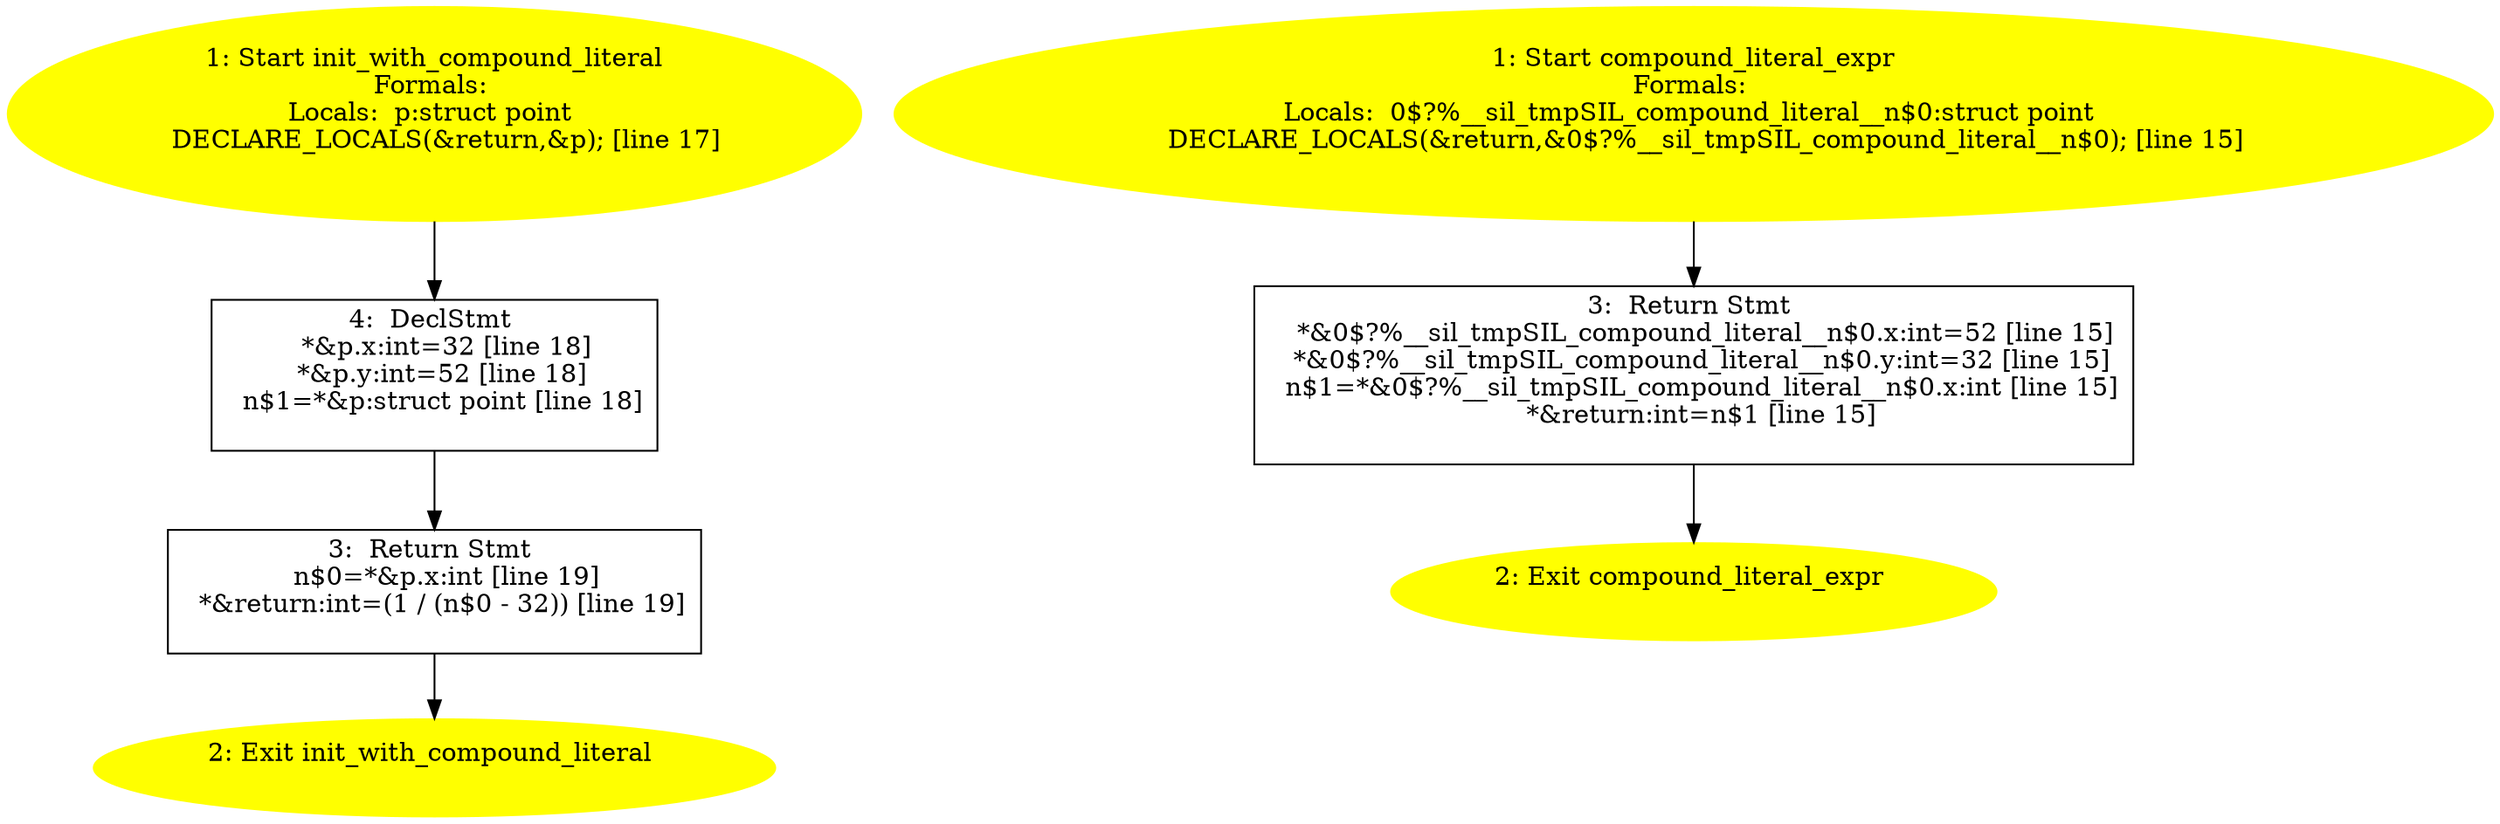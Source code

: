 /* @generated */
digraph iCFG {
"init_with_compound_literal.745ef6cf3c32f7f18974c2c4fc6a8c9c_4" [label="4:  DeclStmt \n   *&p.x:int=32 [line 18]\n  *&p.y:int=52 [line 18]\n  n$1=*&p:struct point [line 18]\n " shape="box"]
	

	 "init_with_compound_literal.745ef6cf3c32f7f18974c2c4fc6a8c9c_4" -> "init_with_compound_literal.745ef6cf3c32f7f18974c2c4fc6a8c9c_3" ;
"init_with_compound_literal.745ef6cf3c32f7f18974c2c4fc6a8c9c_3" [label="3:  Return Stmt \n   n$0=*&p.x:int [line 19]\n  *&return:int=(1 / (n$0 - 32)) [line 19]\n " shape="box"]
	

	 "init_with_compound_literal.745ef6cf3c32f7f18974c2c4fc6a8c9c_3" -> "init_with_compound_literal.745ef6cf3c32f7f18974c2c4fc6a8c9c_2" ;
"init_with_compound_literal.745ef6cf3c32f7f18974c2c4fc6a8c9c_2" [label="2: Exit init_with_compound_literal \n  " color=yellow style=filled]
	

"init_with_compound_literal.745ef6cf3c32f7f18974c2c4fc6a8c9c_1" [label="1: Start init_with_compound_literal\nFormals: \nLocals:  p:struct point \n   DECLARE_LOCALS(&return,&p); [line 17]\n " color=yellow style=filled]
	

	 "init_with_compound_literal.745ef6cf3c32f7f18974c2c4fc6a8c9c_1" -> "init_with_compound_literal.745ef6cf3c32f7f18974c2c4fc6a8c9c_4" ;
"compound_literal_expr.137fbe19f590ba2423c07134917ec888_3" [label="3:  Return Stmt \n   *&0$?%__sil_tmpSIL_compound_literal__n$0.x:int=52 [line 15]\n  *&0$?%__sil_tmpSIL_compound_literal__n$0.y:int=32 [line 15]\n  n$1=*&0$?%__sil_tmpSIL_compound_literal__n$0.x:int [line 15]\n  *&return:int=n$1 [line 15]\n " shape="box"]
	

	 "compound_literal_expr.137fbe19f590ba2423c07134917ec888_3" -> "compound_literal_expr.137fbe19f590ba2423c07134917ec888_2" ;
"compound_literal_expr.137fbe19f590ba2423c07134917ec888_2" [label="2: Exit compound_literal_expr \n  " color=yellow style=filled]
	

"compound_literal_expr.137fbe19f590ba2423c07134917ec888_1" [label="1: Start compound_literal_expr\nFormals: \nLocals:  0$?%__sil_tmpSIL_compound_literal__n$0:struct point \n   DECLARE_LOCALS(&return,&0$?%__sil_tmpSIL_compound_literal__n$0); [line 15]\n " color=yellow style=filled]
	

	 "compound_literal_expr.137fbe19f590ba2423c07134917ec888_1" -> "compound_literal_expr.137fbe19f590ba2423c07134917ec888_3" ;
}
